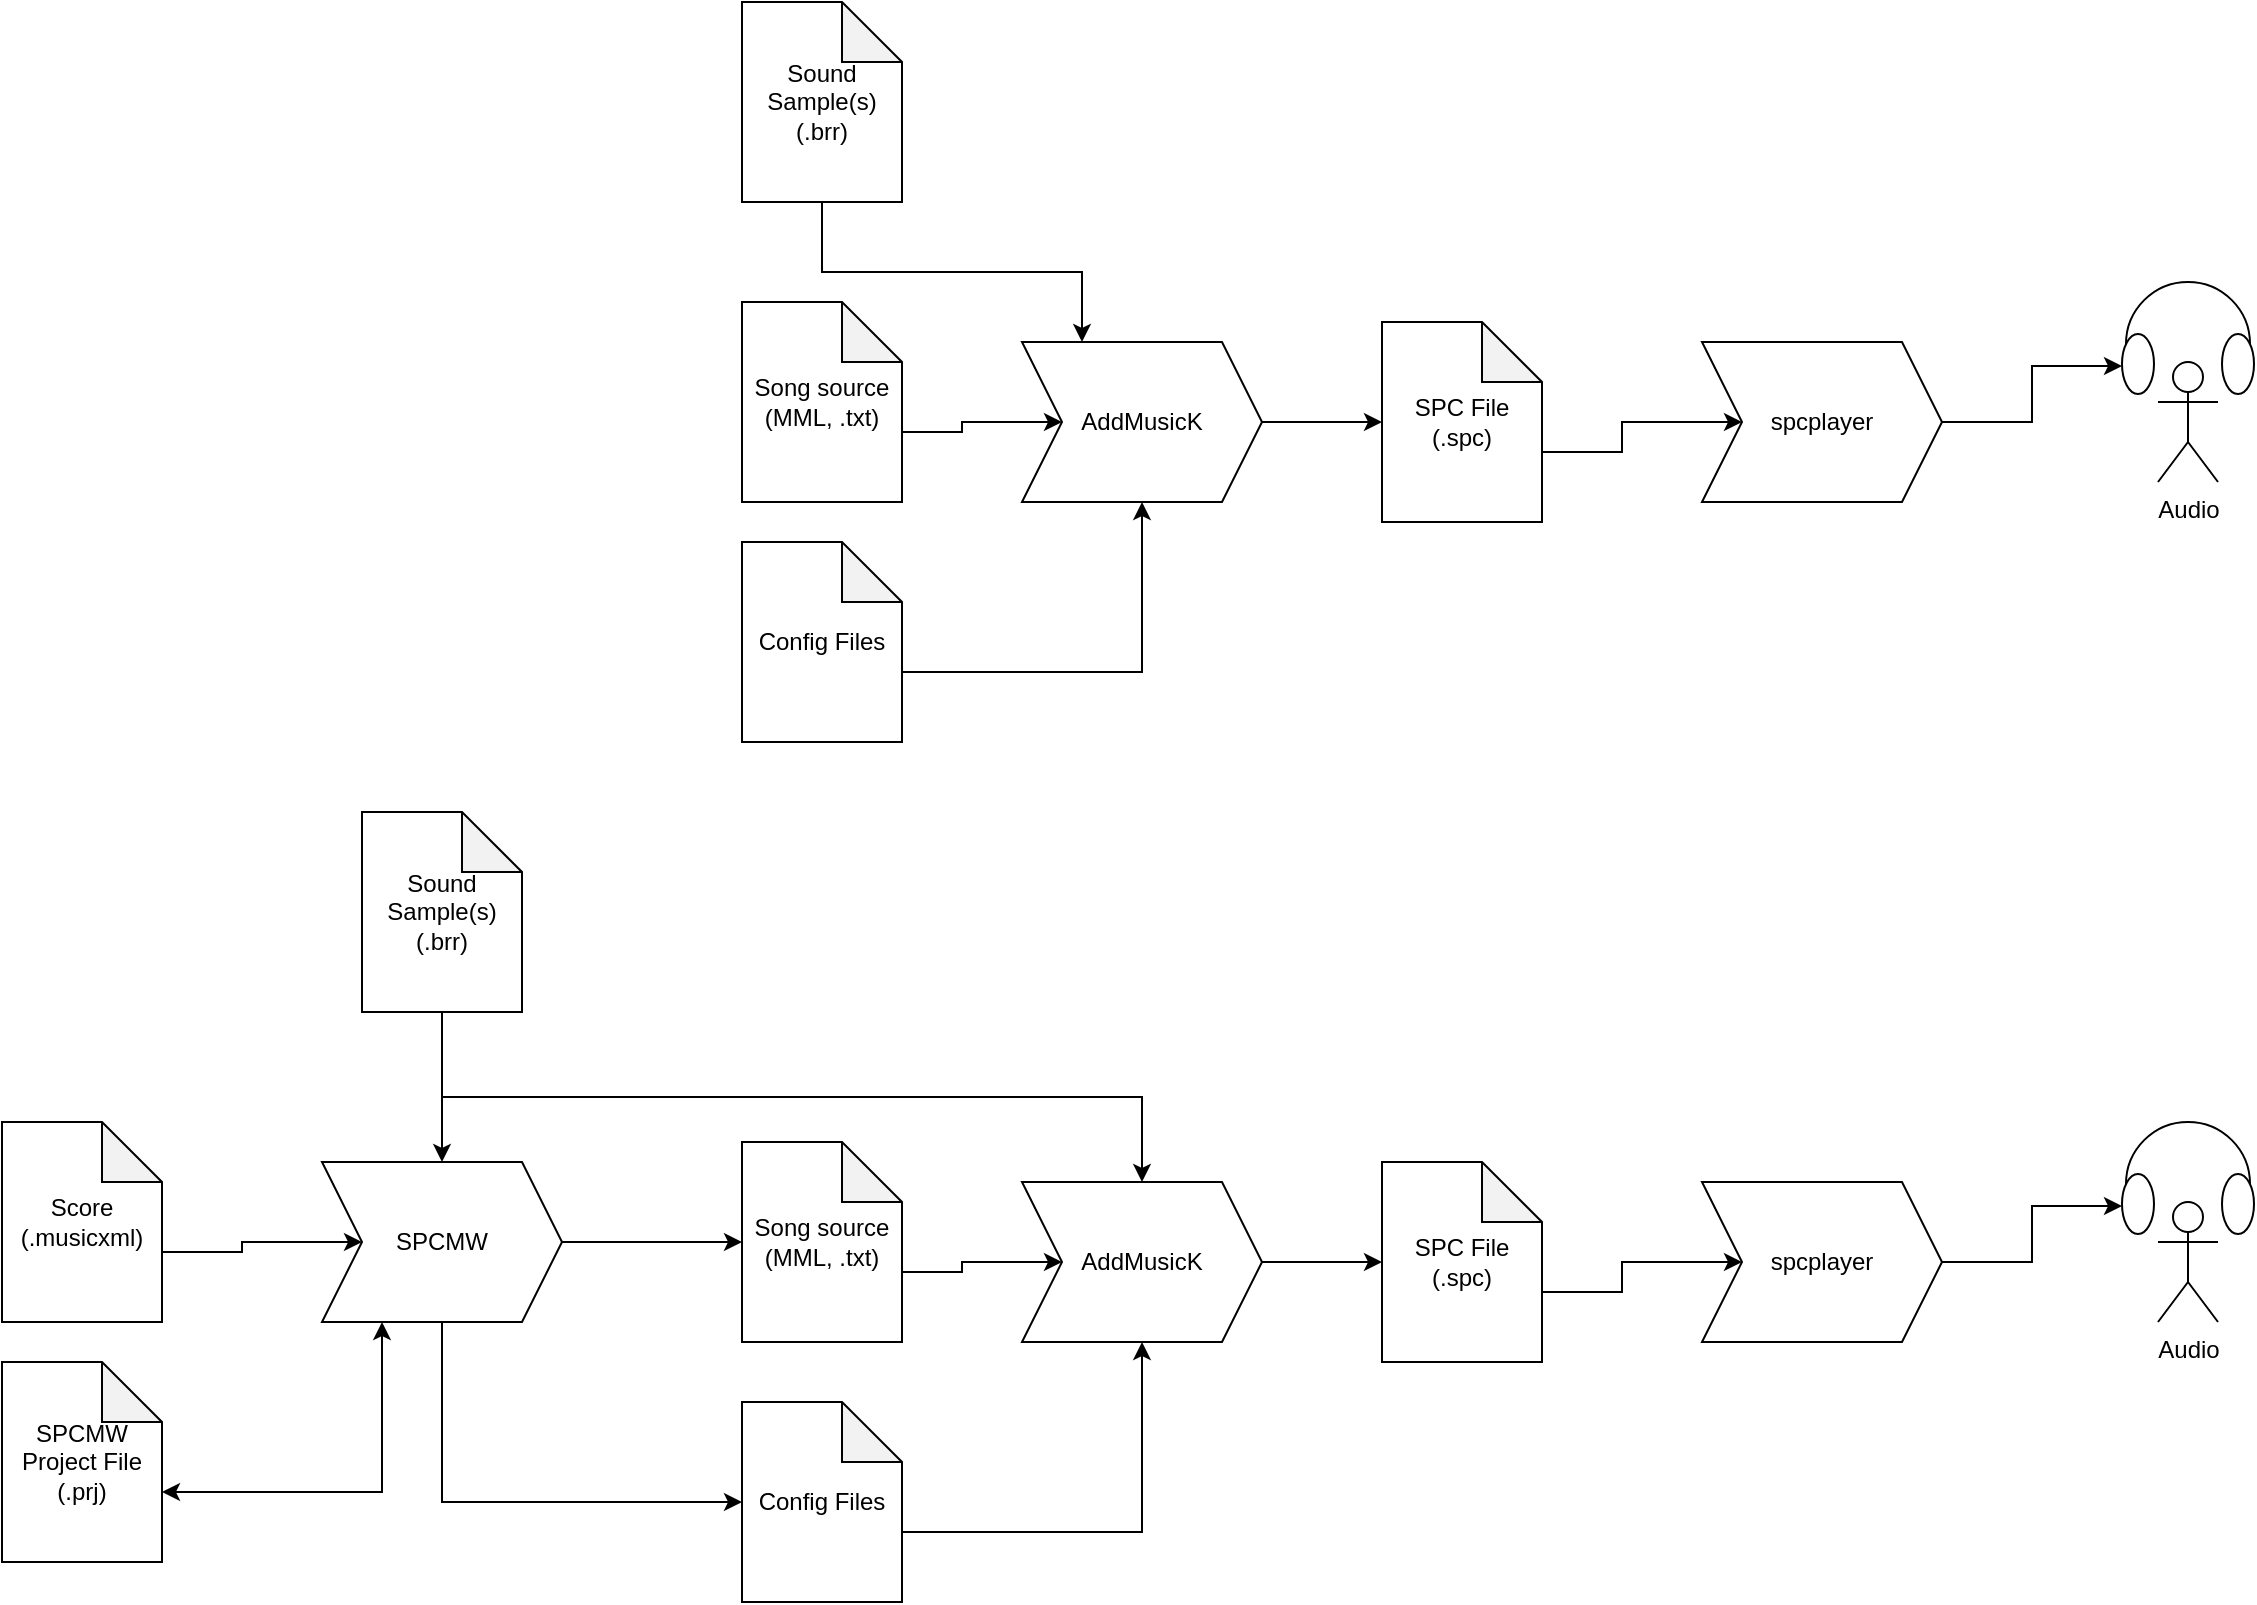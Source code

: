 <mxfile version="21.6.8" type="device">
  <diagram name="Page-1" id="gFMy5wf_G0NBen3-8rUV">
    <mxGraphModel dx="3073" dy="1205" grid="1" gridSize="10" guides="1" tooltips="1" connect="1" arrows="1" fold="1" page="1" pageScale="1" pageWidth="1100" pageHeight="850" math="0" shadow="0">
      <root>
        <mxCell id="0" />
        <mxCell id="1" parent="0" />
        <mxCell id="19GDkwEopDg1WlB9USeb-4" style="edgeStyle=orthogonalEdgeStyle;rounded=0;orthogonalLoop=1;jettySize=auto;html=1;exitX=0;exitY=0;exitDx=80;exitDy=65;exitPerimeter=0;entryX=0;entryY=0.5;entryDx=0;entryDy=0;" edge="1" parent="1" source="19GDkwEopDg1WlB9USeb-1" target="19GDkwEopDg1WlB9USeb-3">
          <mxGeometry relative="1" as="geometry" />
        </mxCell>
        <mxCell id="19GDkwEopDg1WlB9USeb-1" value="Song source&lt;br&gt;(MML, .txt)" style="shape=note;whiteSpace=wrap;html=1;backgroundOutline=1;darkOpacity=0.05;" vertex="1" parent="1">
          <mxGeometry x="120" y="170" width="80" height="100" as="geometry" />
        </mxCell>
        <mxCell id="19GDkwEopDg1WlB9USeb-5" style="edgeStyle=orthogonalEdgeStyle;rounded=0;orthogonalLoop=1;jettySize=auto;html=1;exitX=0.5;exitY=1;exitDx=0;exitDy=0;exitPerimeter=0;entryX=0.25;entryY=0;entryDx=0;entryDy=0;" edge="1" parent="1" source="19GDkwEopDg1WlB9USeb-2" target="19GDkwEopDg1WlB9USeb-3">
          <mxGeometry relative="1" as="geometry" />
        </mxCell>
        <mxCell id="19GDkwEopDg1WlB9USeb-2" value="Sound Sample(s)&lt;br&gt;(.brr)" style="shape=note;whiteSpace=wrap;html=1;backgroundOutline=1;darkOpacity=0.05;" vertex="1" parent="1">
          <mxGeometry x="120" y="20" width="80" height="100" as="geometry" />
        </mxCell>
        <mxCell id="19GDkwEopDg1WlB9USeb-7" style="edgeStyle=orthogonalEdgeStyle;rounded=0;orthogonalLoop=1;jettySize=auto;html=1;exitX=1;exitY=0.5;exitDx=0;exitDy=0;" edge="1" parent="1" source="19GDkwEopDg1WlB9USeb-3" target="19GDkwEopDg1WlB9USeb-6">
          <mxGeometry relative="1" as="geometry" />
        </mxCell>
        <mxCell id="19GDkwEopDg1WlB9USeb-3" value="AddMusicK" style="shape=step;perimeter=stepPerimeter;whiteSpace=wrap;html=1;fixedSize=1;" vertex="1" parent="1">
          <mxGeometry x="260" y="190" width="120" height="80" as="geometry" />
        </mxCell>
        <mxCell id="19GDkwEopDg1WlB9USeb-9" style="edgeStyle=orthogonalEdgeStyle;rounded=0;orthogonalLoop=1;jettySize=auto;html=1;exitX=0;exitY=0;exitDx=80;exitDy=65;exitPerimeter=0;" edge="1" parent="1" source="19GDkwEopDg1WlB9USeb-6" target="19GDkwEopDg1WlB9USeb-8">
          <mxGeometry relative="1" as="geometry" />
        </mxCell>
        <mxCell id="19GDkwEopDg1WlB9USeb-6" value="SPC File&lt;br&gt;(.spc)" style="shape=note;whiteSpace=wrap;html=1;backgroundOutline=1;darkOpacity=0.05;" vertex="1" parent="1">
          <mxGeometry x="440" y="180" width="80" height="100" as="geometry" />
        </mxCell>
        <mxCell id="19GDkwEopDg1WlB9USeb-14" style="edgeStyle=orthogonalEdgeStyle;rounded=0;orthogonalLoop=1;jettySize=auto;html=1;exitX=1;exitY=0.5;exitDx=0;exitDy=0;entryX=0;entryY=0.75;entryDx=0;entryDy=0;entryPerimeter=0;" edge="1" parent="1" source="19GDkwEopDg1WlB9USeb-8" target="19GDkwEopDg1WlB9USeb-11">
          <mxGeometry relative="1" as="geometry" />
        </mxCell>
        <mxCell id="19GDkwEopDg1WlB9USeb-8" value="spcplayer" style="shape=step;perimeter=stepPerimeter;whiteSpace=wrap;html=1;fixedSize=1;" vertex="1" parent="1">
          <mxGeometry x="600" y="190" width="120" height="80" as="geometry" />
        </mxCell>
        <mxCell id="19GDkwEopDg1WlB9USeb-10" value="Audio" style="shape=umlActor;verticalLabelPosition=bottom;verticalAlign=top;html=1;outlineConnect=0;" vertex="1" parent="1">
          <mxGeometry x="828" y="200" width="30" height="60" as="geometry" />
        </mxCell>
        <mxCell id="19GDkwEopDg1WlB9USeb-11" value="" style="verticalLabelPosition=bottom;shadow=0;dashed=0;align=center;html=1;verticalAlign=top;shape=mxgraph.electrical.radio.headphones;pointerEvents=1;" vertex="1" parent="1">
          <mxGeometry x="810" y="160" width="66" height="56" as="geometry" />
        </mxCell>
        <mxCell id="19GDkwEopDg1WlB9USeb-15" style="edgeStyle=orthogonalEdgeStyle;rounded=0;orthogonalLoop=1;jettySize=auto;html=1;exitX=0;exitY=0;exitDx=80;exitDy=65;exitPerimeter=0;entryX=0;entryY=0.5;entryDx=0;entryDy=0;" edge="1" parent="1" source="19GDkwEopDg1WlB9USeb-16" target="19GDkwEopDg1WlB9USeb-20">
          <mxGeometry relative="1" as="geometry" />
        </mxCell>
        <mxCell id="19GDkwEopDg1WlB9USeb-16" value="Song source&lt;br&gt;(MML, .txt)" style="shape=note;whiteSpace=wrap;html=1;backgroundOutline=1;darkOpacity=0.05;" vertex="1" parent="1">
          <mxGeometry x="120" y="590" width="80" height="100" as="geometry" />
        </mxCell>
        <mxCell id="19GDkwEopDg1WlB9USeb-17" style="edgeStyle=orthogonalEdgeStyle;rounded=0;orthogonalLoop=1;jettySize=auto;html=1;exitX=0.5;exitY=1;exitDx=0;exitDy=0;exitPerimeter=0;entryX=0.5;entryY=0;entryDx=0;entryDy=0;" edge="1" parent="1" source="19GDkwEopDg1WlB9USeb-18" target="19GDkwEopDg1WlB9USeb-20">
          <mxGeometry relative="1" as="geometry" />
        </mxCell>
        <mxCell id="19GDkwEopDg1WlB9USeb-31" style="edgeStyle=orthogonalEdgeStyle;rounded=0;orthogonalLoop=1;jettySize=auto;html=1;exitX=0.5;exitY=1;exitDx=0;exitDy=0;exitPerimeter=0;" edge="1" parent="1" source="19GDkwEopDg1WlB9USeb-18" target="19GDkwEopDg1WlB9USeb-27">
          <mxGeometry relative="1" as="geometry" />
        </mxCell>
        <mxCell id="19GDkwEopDg1WlB9USeb-18" value="Sound Sample(s)&lt;br&gt;(.brr)" style="shape=note;whiteSpace=wrap;html=1;backgroundOutline=1;darkOpacity=0.05;" vertex="1" parent="1">
          <mxGeometry x="-70" y="425" width="80" height="100" as="geometry" />
        </mxCell>
        <mxCell id="19GDkwEopDg1WlB9USeb-19" style="edgeStyle=orthogonalEdgeStyle;rounded=0;orthogonalLoop=1;jettySize=auto;html=1;exitX=1;exitY=0.5;exitDx=0;exitDy=0;" edge="1" parent="1" source="19GDkwEopDg1WlB9USeb-20" target="19GDkwEopDg1WlB9USeb-22">
          <mxGeometry relative="1" as="geometry" />
        </mxCell>
        <mxCell id="19GDkwEopDg1WlB9USeb-20" value="AddMusicK" style="shape=step;perimeter=stepPerimeter;whiteSpace=wrap;html=1;fixedSize=1;" vertex="1" parent="1">
          <mxGeometry x="260" y="610" width="120" height="80" as="geometry" />
        </mxCell>
        <mxCell id="19GDkwEopDg1WlB9USeb-21" style="edgeStyle=orthogonalEdgeStyle;rounded=0;orthogonalLoop=1;jettySize=auto;html=1;exitX=0;exitY=0;exitDx=80;exitDy=65;exitPerimeter=0;" edge="1" parent="1" source="19GDkwEopDg1WlB9USeb-22" target="19GDkwEopDg1WlB9USeb-24">
          <mxGeometry relative="1" as="geometry" />
        </mxCell>
        <mxCell id="19GDkwEopDg1WlB9USeb-22" value="SPC File&lt;br&gt;(.spc)" style="shape=note;whiteSpace=wrap;html=1;backgroundOutline=1;darkOpacity=0.05;" vertex="1" parent="1">
          <mxGeometry x="440" y="600" width="80" height="100" as="geometry" />
        </mxCell>
        <mxCell id="19GDkwEopDg1WlB9USeb-23" style="edgeStyle=orthogonalEdgeStyle;rounded=0;orthogonalLoop=1;jettySize=auto;html=1;exitX=1;exitY=0.5;exitDx=0;exitDy=0;entryX=0;entryY=0.75;entryDx=0;entryDy=0;entryPerimeter=0;" edge="1" parent="1" source="19GDkwEopDg1WlB9USeb-24" target="19GDkwEopDg1WlB9USeb-26">
          <mxGeometry relative="1" as="geometry" />
        </mxCell>
        <mxCell id="19GDkwEopDg1WlB9USeb-24" value="spcplayer" style="shape=step;perimeter=stepPerimeter;whiteSpace=wrap;html=1;fixedSize=1;" vertex="1" parent="1">
          <mxGeometry x="600" y="610" width="120" height="80" as="geometry" />
        </mxCell>
        <mxCell id="19GDkwEopDg1WlB9USeb-25" value="Audio" style="shape=umlActor;verticalLabelPosition=bottom;verticalAlign=top;html=1;outlineConnect=0;" vertex="1" parent="1">
          <mxGeometry x="828" y="620" width="30" height="60" as="geometry" />
        </mxCell>
        <mxCell id="19GDkwEopDg1WlB9USeb-26" value="" style="verticalLabelPosition=bottom;shadow=0;dashed=0;align=center;html=1;verticalAlign=top;shape=mxgraph.electrical.radio.headphones;pointerEvents=1;" vertex="1" parent="1">
          <mxGeometry x="810" y="580" width="66" height="56" as="geometry" />
        </mxCell>
        <mxCell id="19GDkwEopDg1WlB9USeb-28" style="edgeStyle=orthogonalEdgeStyle;rounded=0;orthogonalLoop=1;jettySize=auto;html=1;exitX=1;exitY=0.5;exitDx=0;exitDy=0;" edge="1" parent="1" source="19GDkwEopDg1WlB9USeb-27" target="19GDkwEopDg1WlB9USeb-16">
          <mxGeometry relative="1" as="geometry" />
        </mxCell>
        <mxCell id="19GDkwEopDg1WlB9USeb-34" style="edgeStyle=orthogonalEdgeStyle;rounded=0;orthogonalLoop=1;jettySize=auto;html=1;exitX=0.5;exitY=1;exitDx=0;exitDy=0;entryX=0;entryY=0.5;entryDx=0;entryDy=0;entryPerimeter=0;" edge="1" parent="1" source="19GDkwEopDg1WlB9USeb-27" target="19GDkwEopDg1WlB9USeb-32">
          <mxGeometry relative="1" as="geometry" />
        </mxCell>
        <mxCell id="19GDkwEopDg1WlB9USeb-27" value="SPCMW" style="shape=step;perimeter=stepPerimeter;whiteSpace=wrap;html=1;fixedSize=1;" vertex="1" parent="1">
          <mxGeometry x="-90" y="600" width="120" height="80" as="geometry" />
        </mxCell>
        <mxCell id="19GDkwEopDg1WlB9USeb-30" style="edgeStyle=orthogonalEdgeStyle;rounded=0;orthogonalLoop=1;jettySize=auto;html=1;exitX=0;exitY=0;exitDx=80;exitDy=65;exitPerimeter=0;" edge="1" parent="1" source="19GDkwEopDg1WlB9USeb-29" target="19GDkwEopDg1WlB9USeb-3">
          <mxGeometry relative="1" as="geometry" />
        </mxCell>
        <mxCell id="19GDkwEopDg1WlB9USeb-29" value="Config Files" style="shape=note;whiteSpace=wrap;html=1;backgroundOutline=1;darkOpacity=0.05;" vertex="1" parent="1">
          <mxGeometry x="120" y="290" width="80" height="100" as="geometry" />
        </mxCell>
        <mxCell id="19GDkwEopDg1WlB9USeb-33" style="edgeStyle=orthogonalEdgeStyle;rounded=0;orthogonalLoop=1;jettySize=auto;html=1;exitX=0;exitY=0;exitDx=80;exitDy=65;exitPerimeter=0;entryX=0.5;entryY=1;entryDx=0;entryDy=0;" edge="1" parent="1" source="19GDkwEopDg1WlB9USeb-32" target="19GDkwEopDg1WlB9USeb-20">
          <mxGeometry relative="1" as="geometry" />
        </mxCell>
        <mxCell id="19GDkwEopDg1WlB9USeb-32" value="Config Files" style="shape=note;whiteSpace=wrap;html=1;backgroundOutline=1;darkOpacity=0.05;" vertex="1" parent="1">
          <mxGeometry x="120" y="720" width="80" height="100" as="geometry" />
        </mxCell>
        <mxCell id="19GDkwEopDg1WlB9USeb-36" style="edgeStyle=orthogonalEdgeStyle;rounded=0;orthogonalLoop=1;jettySize=auto;html=1;exitX=0;exitY=0;exitDx=80;exitDy=65;exitPerimeter=0;entryX=0;entryY=0.5;entryDx=0;entryDy=0;" edge="1" parent="1" source="19GDkwEopDg1WlB9USeb-35" target="19GDkwEopDg1WlB9USeb-27">
          <mxGeometry relative="1" as="geometry" />
        </mxCell>
        <mxCell id="19GDkwEopDg1WlB9USeb-35" value="Score (.musicxml)" style="shape=note;whiteSpace=wrap;html=1;backgroundOutline=1;darkOpacity=0.05;" vertex="1" parent="1">
          <mxGeometry x="-250" y="580" width="80" height="100" as="geometry" />
        </mxCell>
        <mxCell id="19GDkwEopDg1WlB9USeb-38" style="edgeStyle=orthogonalEdgeStyle;rounded=0;orthogonalLoop=1;jettySize=auto;html=1;exitX=0;exitY=0;exitDx=80;exitDy=65;exitPerimeter=0;entryX=0.25;entryY=1;entryDx=0;entryDy=0;startArrow=classic;startFill=1;" edge="1" parent="1" source="19GDkwEopDg1WlB9USeb-37" target="19GDkwEopDg1WlB9USeb-27">
          <mxGeometry relative="1" as="geometry" />
        </mxCell>
        <mxCell id="19GDkwEopDg1WlB9USeb-37" value="SPCMW Project File&lt;br&gt;(.prj)" style="shape=note;whiteSpace=wrap;html=1;backgroundOutline=1;darkOpacity=0.05;" vertex="1" parent="1">
          <mxGeometry x="-250" y="700" width="80" height="100" as="geometry" />
        </mxCell>
      </root>
    </mxGraphModel>
  </diagram>
</mxfile>
